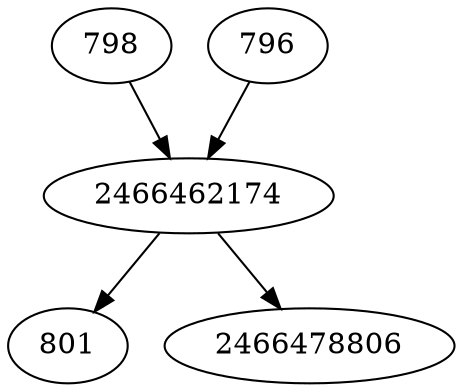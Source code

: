 strict digraph  {
801;
798;
2466478806;
796;
2466462174;
798 -> 2466462174;
796 -> 2466462174;
2466462174 -> 2466478806;
2466462174 -> 801;
}
